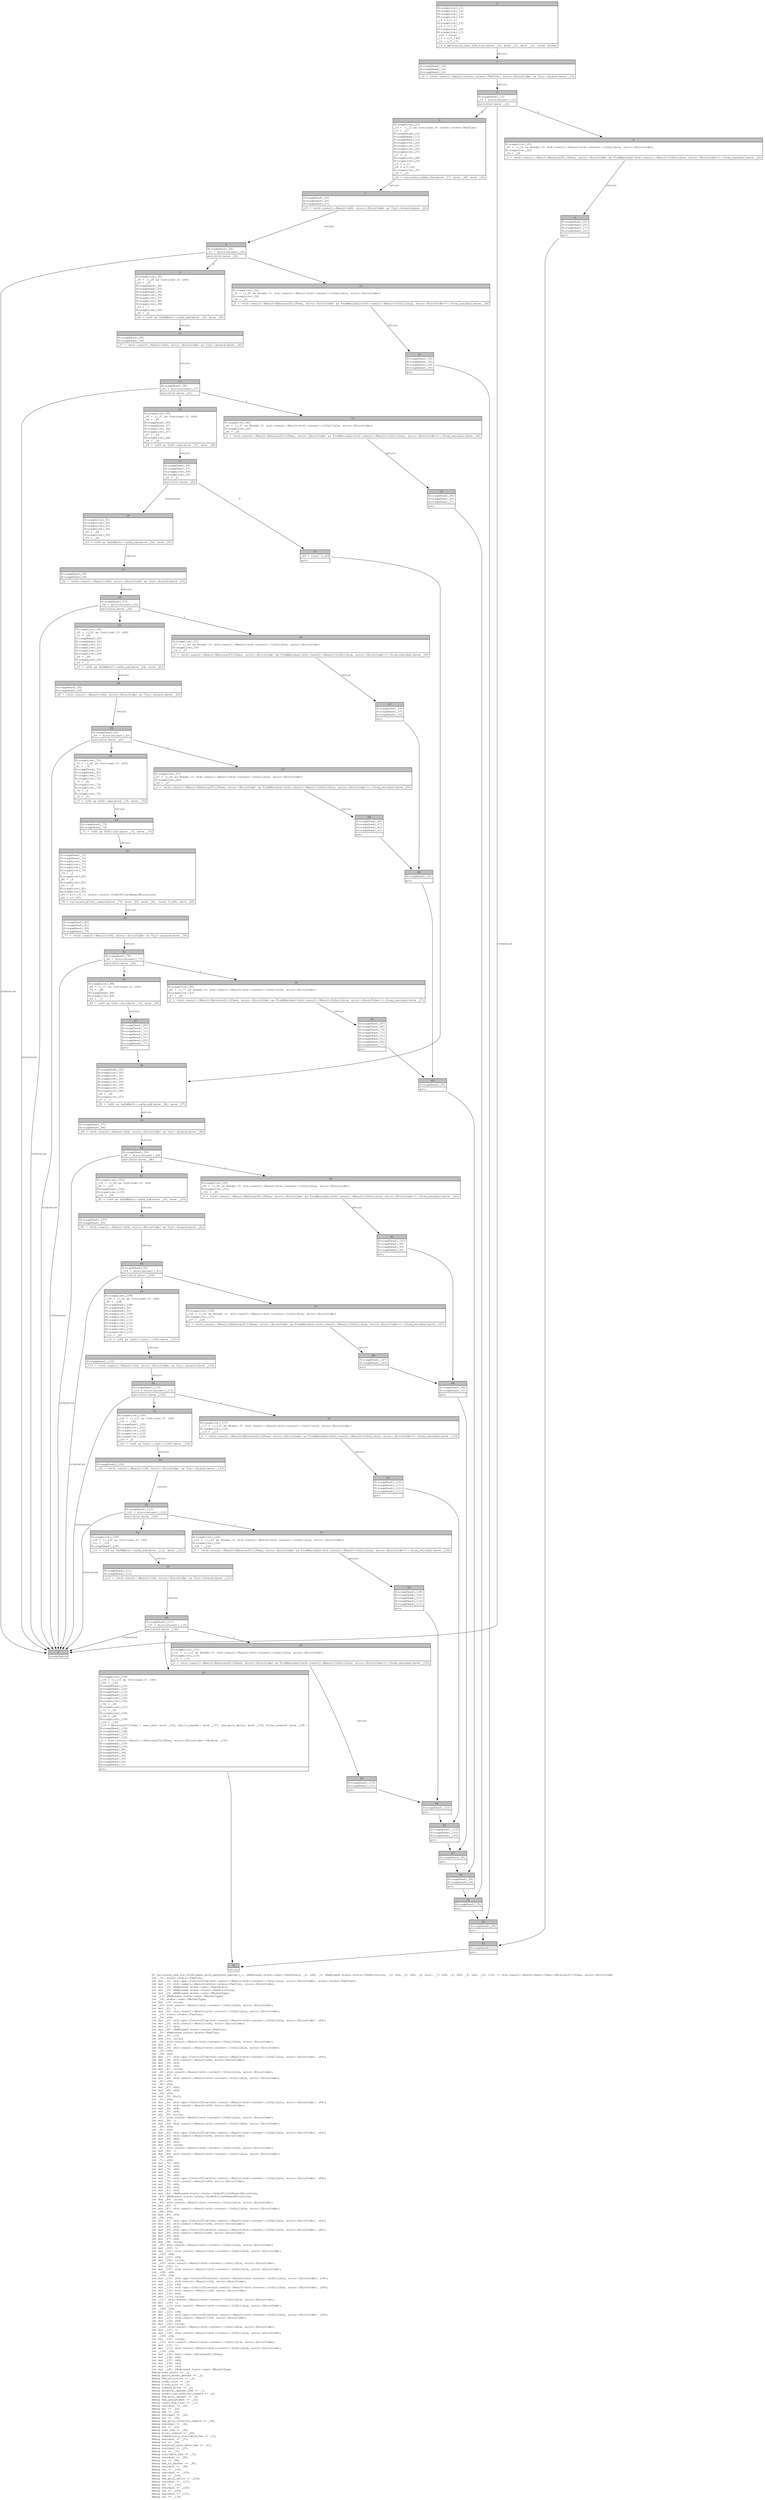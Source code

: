 digraph Mir_0_2230 {
    graph [fontname="Courier, monospace"];
    node [fontname="Courier, monospace"];
    edge [fontname="Courier, monospace"];
    label=<fn calculate_fee_for_fulfillment_with_external_market(_1: &amp;ReErased state::user::UserStats, _2: u64, _3: &amp;ReErased state::state::FeeStructure, _4: u64, _5: u64, _6: bool, _7: u64, _8: u64, _9: u64, _10: i16) -&gt; std::result::Result&lt;math::fees::ExternalFillFees, error::ErrorCode&gt;<br align="left"/>let _11: state::state::FeeTier;<br align="left"/>let mut _12: std::ops::ControlFlow&lt;std::result::Result&lt;std::convert::Infallible, error::ErrorCode&gt;, state::state::FeeTier&gt;;<br align="left"/>let mut _13: std::result::Result&lt;state::state::FeeTier, error::ErrorCode&gt;;<br align="left"/>let mut _14: &amp;ReErased state::user::UserStats;<br align="left"/>let mut _15: &amp;ReErased state::state::FeeStructure;<br align="left"/>let mut _16: &amp;ReErased state::user::MarketType;<br align="left"/>let _17: &amp;ReErased state::user::MarketType;<br align="left"/>let _18: state::user::MarketType;<br align="left"/>let mut _19: isize;<br align="left"/>let _20: std::result::Result&lt;std::convert::Infallible, error::ErrorCode&gt;;<br align="left"/>let mut _21: !;<br align="left"/>let mut _22: std::result::Result&lt;std::convert::Infallible, error::ErrorCode&gt;;<br align="left"/>let _23: state::state::FeeTier;<br align="left"/>let _24: u64;<br align="left"/>let mut _25: std::ops::ControlFlow&lt;std::result::Result&lt;std::convert::Infallible, error::ErrorCode&gt;, u64&gt;;<br align="left"/>let mut _26: std::result::Result&lt;u64, error::ErrorCode&gt;;<br align="left"/>let mut _27: u64;<br align="left"/>let mut _28: &amp;ReErased state::state::FeeTier;<br align="left"/>let _29: &amp;ReErased state::state::FeeTier;<br align="left"/>let mut _30: i16;<br align="left"/>let mut _31: isize;<br align="left"/>let _32: std::result::Result&lt;std::convert::Infallible, error::ErrorCode&gt;;<br align="left"/>let mut _33: !;<br align="left"/>let mut _34: std::result::Result&lt;std::convert::Infallible, error::ErrorCode&gt;;<br align="left"/>let _35: u64;<br align="left"/>let _36: u64;<br align="left"/>let mut _37: std::ops::ControlFlow&lt;std::result::Result&lt;std::convert::Infallible, error::ErrorCode&gt;, u64&gt;;<br align="left"/>let mut _38: std::result::Result&lt;u64, error::ErrorCode&gt;;<br align="left"/>let mut _39: u64;<br align="left"/>let mut _40: u64;<br align="left"/>let mut _41: isize;<br align="left"/>let _42: std::result::Result&lt;std::convert::Infallible, error::ErrorCode&gt;;<br align="left"/>let mut _43: !;<br align="left"/>let mut _44: std::result::Result&lt;std::convert::Infallible, error::ErrorCode&gt;;<br align="left"/>let _45: u64;<br align="left"/>let _46: u64;<br align="left"/>let mut _47: u64;<br align="left"/>let mut _48: u64;<br align="left"/>let _49: u64;<br align="left"/>let mut _50: bool;<br align="left"/>let _51: u64;<br align="left"/>let mut _52: std::ops::ControlFlow&lt;std::result::Result&lt;std::convert::Infallible, error::ErrorCode&gt;, u64&gt;;<br align="left"/>let mut _53: std::result::Result&lt;u64, error::ErrorCode&gt;;<br align="left"/>let mut _54: u64;<br align="left"/>let mut _55: u64;<br align="left"/>let mut _56: isize;<br align="left"/>let _57: std::result::Result&lt;std::convert::Infallible, error::ErrorCode&gt;;<br align="left"/>let mut _58: !;<br align="left"/>let mut _59: std::result::Result&lt;std::convert::Infallible, error::ErrorCode&gt;;<br align="left"/>let _60: u64;<br align="left"/>let _61: u64;<br align="left"/>let mut _62: std::ops::ControlFlow&lt;std::result::Result&lt;std::convert::Infallible, error::ErrorCode&gt;, u64&gt;;<br align="left"/>let mut _63: std::result::Result&lt;u64, error::ErrorCode&gt;;<br align="left"/>let mut _64: u64;<br align="left"/>let mut _65: u64;<br align="left"/>let mut _66: isize;<br align="left"/>let _67: std::result::Result&lt;std::convert::Infallible, error::ErrorCode&gt;;<br align="left"/>let mut _68: !;<br align="left"/>let mut _69: std::result::Result&lt;std::convert::Infallible, error::ErrorCode&gt;;<br align="left"/>let _70: u64;<br align="left"/>let _71: u64;<br align="left"/>let mut _72: u64;<br align="left"/>let mut _73: u64;<br align="left"/>let mut _74: u64;<br align="left"/>let mut _75: u64;<br align="left"/>let mut _76: u64;<br align="left"/>let mut _77: std::ops::ControlFlow&lt;std::result::Result&lt;std::convert::Infallible, error::ErrorCode&gt;, u64&gt;;<br align="left"/>let mut _78: std::result::Result&lt;u64, error::ErrorCode&gt;;<br align="left"/>let mut _79: u64;<br align="left"/>let mut _80: u64;<br align="left"/>let mut _81: u64;<br align="left"/>let mut _82: &amp;ReErased state::state::OrderFillerRewardStructure;<br align="left"/>let _83: &amp;ReErased state::state::OrderFillerRewardStructure;<br align="left"/>let mut _84: isize;<br align="left"/>let _85: std::result::Result&lt;std::convert::Infallible, error::ErrorCode&gt;;<br align="left"/>let mut _86: !;<br align="left"/>let mut _87: std::result::Result&lt;std::convert::Infallible, error::ErrorCode&gt;;<br align="left"/>let _88: u64;<br align="left"/>let mut _89: u64;<br align="left"/>let _90: u64;<br align="left"/>let mut _91: std::ops::ControlFlow&lt;std::result::Result&lt;std::convert::Infallible, error::ErrorCode&gt;, u64&gt;;<br align="left"/>let mut _92: std::result::Result&lt;u64, error::ErrorCode&gt;;<br align="left"/>let mut _93: u64;<br align="left"/>let mut _94: std::ops::ControlFlow&lt;std::result::Result&lt;std::convert::Infallible, error::ErrorCode&gt;, u64&gt;;<br align="left"/>let mut _95: std::result::Result&lt;u64, error::ErrorCode&gt;;<br align="left"/>let mut _96: u64;<br align="left"/>let mut _97: u64;<br align="left"/>let mut _98: isize;<br align="left"/>let _99: std::result::Result&lt;std::convert::Infallible, error::ErrorCode&gt;;<br align="left"/>let mut _100: !;<br align="left"/>let mut _101: std::result::Result&lt;std::convert::Infallible, error::ErrorCode&gt;;<br align="left"/>let _102: u64;<br align="left"/>let mut _103: u64;<br align="left"/>let mut _104: isize;<br align="left"/>let _105: std::result::Result&lt;std::convert::Infallible, error::ErrorCode&gt;;<br align="left"/>let mut _106: !;<br align="left"/>let mut _107: std::result::Result&lt;std::convert::Infallible, error::ErrorCode&gt;;<br align="left"/>let _108: u64;<br align="left"/>let _109: i64;<br align="left"/>let mut _110: std::ops::ControlFlow&lt;std::result::Result&lt;std::convert::Infallible, error::ErrorCode&gt;, i64&gt;;<br align="left"/>let mut _111: std::result::Result&lt;i64, error::ErrorCode&gt;;<br align="left"/>let mut _112: i64;<br align="left"/>let mut _113: std::ops::ControlFlow&lt;std::result::Result&lt;std::convert::Infallible, error::ErrorCode&gt;, i64&gt;;<br align="left"/>let mut _114: std::result::Result&lt;i64, error::ErrorCode&gt;;<br align="left"/>let mut _115: u64;<br align="left"/>let mut _116: isize;<br align="left"/>let _117: std::result::Result&lt;std::convert::Infallible, error::ErrorCode&gt;;<br align="left"/>let mut _118: !;<br align="left"/>let mut _119: std::result::Result&lt;std::convert::Infallible, error::ErrorCode&gt;;<br align="left"/>let _120: i64;<br align="left"/>let mut _121: i64;<br align="left"/>let mut _122: std::ops::ControlFlow&lt;std::result::Result&lt;std::convert::Infallible, error::ErrorCode&gt;, i64&gt;;<br align="left"/>let mut _123: std::result::Result&lt;i64, error::ErrorCode&gt;;<br align="left"/>let mut _124: u64;<br align="left"/>let mut _125: isize;<br align="left"/>let _126: std::result::Result&lt;std::convert::Infallible, error::ErrorCode&gt;;<br align="left"/>let mut _127: !;<br align="left"/>let mut _128: std::result::Result&lt;std::convert::Infallible, error::ErrorCode&gt;;<br align="left"/>let _129: i64;<br align="left"/>let mut _130: isize;<br align="left"/>let _131: std::result::Result&lt;std::convert::Infallible, error::ErrorCode&gt;;<br align="left"/>let mut _132: !;<br align="left"/>let mut _133: std::result::Result&lt;std::convert::Infallible, error::ErrorCode&gt;;<br align="left"/>let _134: i64;<br align="left"/>let mut _135: math::fees::ExternalFillFees;<br align="left"/>let mut _136: u64;<br align="left"/>let mut _137: u64;<br align="left"/>let mut _138: u64;<br align="left"/>let mut _139: i64;<br align="left"/>let mut _140: &amp;ReErased state::user::MarketType;<br align="left"/>debug user_stats =&gt; _1;<br align="left"/>debug quote_asset_amount =&gt; _2;<br align="left"/>debug fee_structure =&gt; _3;<br align="left"/>debug order_slot =&gt; _4;<br align="left"/>debug clock_slot =&gt; _5;<br align="left"/>debug reward_filler =&gt; _6;<br align="left"/>debug external_market_fee =&gt; _7;<br align="left"/>debug unsettled_referrer_rebate =&gt; _8;<br align="left"/>debug fee_pool_amount =&gt; _9;<br align="left"/>debug fee_adjustment =&gt; _10;<br align="left"/>debug taker_fee_tier =&gt; _11;<br align="left"/>debug residual =&gt; _20;<br align="left"/>debug val =&gt; _23;<br align="left"/>debug fee =&gt; _24;<br align="left"/>debug residual =&gt; _32;<br align="left"/>debug val =&gt; _35;<br align="left"/>debug fee_plus_referrer_rebate =&gt; _36;<br align="left"/>debug residual =&gt; _42;<br align="left"/>debug val =&gt; _45;<br align="left"/>debug user_fee =&gt; _46;<br align="left"/>debug filler_reward =&gt; _49;<br align="left"/>debug immediately_available_fee =&gt; _51;<br align="left"/>debug residual =&gt; _57;<br align="left"/>debug val =&gt; _60;<br align="left"/>debug eventual_available_fee =&gt; _61;<br align="left"/>debug residual =&gt; _67;<br align="left"/>debug val =&gt; _70;<br align="left"/>debug available_fee =&gt; _71;<br align="left"/>debug residual =&gt; _85;<br align="left"/>debug val =&gt; _88;<br align="left"/>debug fee_to_market =&gt; _90;<br align="left"/>debug residual =&gt; _99;<br align="left"/>debug val =&gt; _102;<br align="left"/>debug residual =&gt; _105;<br align="left"/>debug val =&gt; _108;<br align="left"/>debug fee_pool_delta =&gt; _109;<br align="left"/>debug residual =&gt; _117;<br align="left"/>debug val =&gt; _120;<br align="left"/>debug residual =&gt; _126;<br align="left"/>debug val =&gt; _129;<br align="left"/>debug residual =&gt; _131;<br align="left"/>debug val =&gt; _134;<br align="left"/>>;
    bb0__0_2230 [shape="none", label=<<table border="0" cellborder="1" cellspacing="0"><tr><td bgcolor="gray" align="center" colspan="1">0</td></tr><tr><td align="left" balign="left">StorageLive(_11)<br/>StorageLive(_12)<br/>StorageLive(_13)<br/>StorageLive(_14)<br/>_14 = &amp;(*_1)<br/>StorageLive(_15)<br/>_15 = &amp;(*_3)<br/>StorageLive(_16)<br/>StorageLive(_17)<br/>_140 = const _<br/>_17 = &amp;(*_140)<br/>_16 = &amp;(*_17)<br/></td></tr><tr><td align="left">_13 = determine_user_fee_tier(move _14, move _15, move _16, const false)</td></tr></table>>];
    bb1__0_2230 [shape="none", label=<<table border="0" cellborder="1" cellspacing="0"><tr><td bgcolor="gray" align="center" colspan="1">1</td></tr><tr><td align="left" balign="left">StorageDead(_16)<br/>StorageDead(_15)<br/>StorageDead(_14)<br/></td></tr><tr><td align="left">_12 = &lt;std::result::Result&lt;state::state::FeeTier, error::ErrorCode&gt; as Try&gt;::branch(move _13)</td></tr></table>>];
    bb2__0_2230 [shape="none", label=<<table border="0" cellborder="1" cellspacing="0"><tr><td bgcolor="gray" align="center" colspan="1">2</td></tr><tr><td align="left" balign="left">StorageDead(_13)<br/>_19 = discriminant(_12)<br/></td></tr><tr><td align="left">switchInt(move _19)</td></tr></table>>];
    bb3__0_2230 [shape="none", label=<<table border="0" cellborder="1" cellspacing="0"><tr><td bgcolor="gray" align="center" colspan="1">3</td></tr><tr><td align="left" balign="left">StorageLive(_23)<br/>_23 = ((_12 as Continue).0: state::state::FeeTier)<br/>_11 = _23<br/>StorageDead(_23)<br/>StorageDead(_17)<br/>StorageDead(_12)<br/>StorageLive(_24)<br/>StorageLive(_25)<br/>StorageLive(_26)<br/>StorageLive(_27)<br/>_27 = _2<br/>StorageLive(_28)<br/>StorageLive(_29)<br/>_29 = &amp;_11<br/>_28 = &amp;(*_29)<br/>StorageLive(_30)<br/>_30 = _10<br/></td></tr><tr><td align="left">_26 = calculate_taker_fee(move _27, move _28, move _30)</td></tr></table>>];
    bb4__0_2230 [shape="none", label=<<table border="0" cellborder="1" cellspacing="0"><tr><td bgcolor="gray" align="center" colspan="1">4</td></tr><tr><td align="left">unreachable</td></tr></table>>];
    bb5__0_2230 [shape="none", label=<<table border="0" cellborder="1" cellspacing="0"><tr><td bgcolor="gray" align="center" colspan="1">5</td></tr><tr><td align="left" balign="left">StorageLive(_20)<br/>_20 = ((_12 as Break).0: std::result::Result&lt;std::convert::Infallible, error::ErrorCode&gt;)<br/>StorageLive(_22)<br/>_22 = _20<br/></td></tr><tr><td align="left">_0 = &lt;std::result::Result&lt;ExternalFillFees, error::ErrorCode&gt; as FromResidual&lt;std::result::Result&lt;Infallible, error::ErrorCode&gt;&gt;&gt;::from_residual(move _22)</td></tr></table>>];
    bb6__0_2230 [shape="none", label=<<table border="0" cellborder="1" cellspacing="0"><tr><td bgcolor="gray" align="center" colspan="1">6</td></tr><tr><td align="left" balign="left">StorageDead(_22)<br/>StorageDead(_20)<br/>StorageDead(_17)<br/>StorageDead(_12)<br/></td></tr><tr><td align="left">goto</td></tr></table>>];
    bb7__0_2230 [shape="none", label=<<table border="0" cellborder="1" cellspacing="0"><tr><td bgcolor="gray" align="center" colspan="1">7</td></tr><tr><td align="left" balign="left">StorageDead(_30)<br/>StorageDead(_28)<br/>StorageDead(_27)<br/></td></tr><tr><td align="left">_25 = &lt;std::result::Result&lt;u64, error::ErrorCode&gt; as Try&gt;::branch(move _26)</td></tr></table>>];
    bb8__0_2230 [shape="none", label=<<table border="0" cellborder="1" cellspacing="0"><tr><td bgcolor="gray" align="center" colspan="1">8</td></tr><tr><td align="left" balign="left">StorageDead(_26)<br/>_31 = discriminant(_25)<br/></td></tr><tr><td align="left">switchInt(move _31)</td></tr></table>>];
    bb9__0_2230 [shape="none", label=<<table border="0" cellborder="1" cellspacing="0"><tr><td bgcolor="gray" align="center" colspan="1">9</td></tr><tr><td align="left" balign="left">StorageLive(_35)<br/>_35 = ((_25 as Continue).0: u64)<br/>_24 = _35<br/>StorageDead(_35)<br/>StorageDead(_29)<br/>StorageDead(_25)<br/>StorageLive(_36)<br/>StorageLive(_37)<br/>StorageLive(_38)<br/>StorageLive(_39)<br/>_39 = _7<br/>StorageLive(_40)<br/>_40 = _8<br/></td></tr><tr><td align="left">_38 = &lt;u64 as SafeMath&gt;::safe_add(move _39, move _40)</td></tr></table>>];
    bb10__0_2230 [shape="none", label=<<table border="0" cellborder="1" cellspacing="0"><tr><td bgcolor="gray" align="center" colspan="1">10</td></tr><tr><td align="left" balign="left">StorageLive(_32)<br/>_32 = ((_25 as Break).0: std::result::Result&lt;std::convert::Infallible, error::ErrorCode&gt;)<br/>StorageLive(_34)<br/>_34 = _32<br/></td></tr><tr><td align="left">_0 = &lt;std::result::Result&lt;ExternalFillFees, error::ErrorCode&gt; as FromResidual&lt;std::result::Result&lt;Infallible, error::ErrorCode&gt;&gt;&gt;::from_residual(move _34)</td></tr></table>>];
    bb11__0_2230 [shape="none", label=<<table border="0" cellborder="1" cellspacing="0"><tr><td bgcolor="gray" align="center" colspan="1">11</td></tr><tr><td align="left" balign="left">StorageDead(_34)<br/>StorageDead(_32)<br/>StorageDead(_29)<br/>StorageDead(_25)<br/></td></tr><tr><td align="left">goto</td></tr></table>>];
    bb12__0_2230 [shape="none", label=<<table border="0" cellborder="1" cellspacing="0"><tr><td bgcolor="gray" align="center" colspan="1">12</td></tr><tr><td align="left" balign="left">StorageDead(_40)<br/>StorageDead(_39)<br/></td></tr><tr><td align="left">_37 = &lt;std::result::Result&lt;u64, error::ErrorCode&gt; as Try&gt;::branch(move _38)</td></tr></table>>];
    bb13__0_2230 [shape="none", label=<<table border="0" cellborder="1" cellspacing="0"><tr><td bgcolor="gray" align="center" colspan="1">13</td></tr><tr><td align="left" balign="left">StorageDead(_38)<br/>_41 = discriminant(_37)<br/></td></tr><tr><td align="left">switchInt(move _41)</td></tr></table>>];
    bb14__0_2230 [shape="none", label=<<table border="0" cellborder="1" cellspacing="0"><tr><td bgcolor="gray" align="center" colspan="1">14</td></tr><tr><td align="left" balign="left">StorageLive(_45)<br/>_45 = ((_37 as Continue).0: u64)<br/>_36 = _45<br/>StorageDead(_45)<br/>StorageDead(_37)<br/>StorageLive(_46)<br/>StorageLive(_47)<br/>_47 = _24<br/>StorageLive(_48)<br/>_48 = _36<br/></td></tr><tr><td align="left">_46 = &lt;u64 as Ord&gt;::max(move _47, move _48)</td></tr></table>>];
    bb15__0_2230 [shape="none", label=<<table border="0" cellborder="1" cellspacing="0"><tr><td bgcolor="gray" align="center" colspan="1">15</td></tr><tr><td align="left" balign="left">StorageLive(_42)<br/>_42 = ((_37 as Break).0: std::result::Result&lt;std::convert::Infallible, error::ErrorCode&gt;)<br/>StorageLive(_44)<br/>_44 = _42<br/></td></tr><tr><td align="left">_0 = &lt;std::result::Result&lt;ExternalFillFees, error::ErrorCode&gt; as FromResidual&lt;std::result::Result&lt;Infallible, error::ErrorCode&gt;&gt;&gt;::from_residual(move _44)</td></tr></table>>];
    bb16__0_2230 [shape="none", label=<<table border="0" cellborder="1" cellspacing="0"><tr><td bgcolor="gray" align="center" colspan="1">16</td></tr><tr><td align="left" balign="left">StorageDead(_44)<br/>StorageDead(_42)<br/>StorageDead(_37)<br/></td></tr><tr><td align="left">goto</td></tr></table>>];
    bb17__0_2230 [shape="none", label=<<table border="0" cellborder="1" cellspacing="0"><tr><td bgcolor="gray" align="center" colspan="1">17</td></tr><tr><td align="left" balign="left">StorageDead(_48)<br/>StorageDead(_47)<br/>StorageLive(_49)<br/>StorageLive(_50)<br/>_50 = _6<br/></td></tr><tr><td align="left">switchInt(move _50)</td></tr></table>>];
    bb18__0_2230 [shape="none", label=<<table border="0" cellborder="1" cellspacing="0"><tr><td bgcolor="gray" align="center" colspan="1">18</td></tr><tr><td align="left" balign="left">StorageLive(_51)<br/>StorageLive(_52)<br/>StorageLive(_53)<br/>StorageLive(_54)<br/>_54 = _46<br/>StorageLive(_55)<br/>_55 = _36<br/></td></tr><tr><td align="left">_53 = &lt;u64 as SafeMath&gt;::safe_sub(move _54, move _55)</td></tr></table>>];
    bb19__0_2230 [shape="none", label=<<table border="0" cellborder="1" cellspacing="0"><tr><td bgcolor="gray" align="center" colspan="1">19</td></tr><tr><td align="left" balign="left">StorageDead(_55)<br/>StorageDead(_54)<br/></td></tr><tr><td align="left">_52 = &lt;std::result::Result&lt;u64, error::ErrorCode&gt; as Try&gt;::branch(move _53)</td></tr></table>>];
    bb20__0_2230 [shape="none", label=<<table border="0" cellborder="1" cellspacing="0"><tr><td bgcolor="gray" align="center" colspan="1">20</td></tr><tr><td align="left" balign="left">StorageDead(_53)<br/>_56 = discriminant(_52)<br/></td></tr><tr><td align="left">switchInt(move _56)</td></tr></table>>];
    bb21__0_2230 [shape="none", label=<<table border="0" cellborder="1" cellspacing="0"><tr><td bgcolor="gray" align="center" colspan="1">21</td></tr><tr><td align="left" balign="left">StorageLive(_60)<br/>_60 = ((_52 as Continue).0: u64)<br/>_51 = _60<br/>StorageDead(_60)<br/>StorageDead(_52)<br/>StorageLive(_61)<br/>StorageLive(_62)<br/>StorageLive(_63)<br/>StorageLive(_64)<br/>_64 = _46<br/>StorageLive(_65)<br/>_65 = _7<br/></td></tr><tr><td align="left">_63 = &lt;u64 as SafeMath&gt;::safe_sub(move _64, move _65)</td></tr></table>>];
    bb22__0_2230 [shape="none", label=<<table border="0" cellborder="1" cellspacing="0"><tr><td bgcolor="gray" align="center" colspan="1">22</td></tr><tr><td align="left" balign="left">StorageLive(_57)<br/>_57 = ((_52 as Break).0: std::result::Result&lt;std::convert::Infallible, error::ErrorCode&gt;)<br/>StorageLive(_59)<br/>_59 = _57<br/></td></tr><tr><td align="left">_0 = &lt;std::result::Result&lt;ExternalFillFees, error::ErrorCode&gt; as FromResidual&lt;std::result::Result&lt;Infallible, error::ErrorCode&gt;&gt;&gt;::from_residual(move _59)</td></tr></table>>];
    bb23__0_2230 [shape="none", label=<<table border="0" cellborder="1" cellspacing="0"><tr><td bgcolor="gray" align="center" colspan="1">23</td></tr><tr><td align="left" balign="left">StorageDead(_59)<br/>StorageDead(_57)<br/>StorageDead(_52)<br/></td></tr><tr><td align="left">goto</td></tr></table>>];
    bb24__0_2230 [shape="none", label=<<table border="0" cellborder="1" cellspacing="0"><tr><td bgcolor="gray" align="center" colspan="1">24</td></tr><tr><td align="left" balign="left">StorageDead(_65)<br/>StorageDead(_64)<br/></td></tr><tr><td align="left">_62 = &lt;std::result::Result&lt;u64, error::ErrorCode&gt; as Try&gt;::branch(move _63)</td></tr></table>>];
    bb25__0_2230 [shape="none", label=<<table border="0" cellborder="1" cellspacing="0"><tr><td bgcolor="gray" align="center" colspan="1">25</td></tr><tr><td align="left" balign="left">StorageDead(_63)<br/>_66 = discriminant(_62)<br/></td></tr><tr><td align="left">switchInt(move _66)</td></tr></table>>];
    bb26__0_2230 [shape="none", label=<<table border="0" cellborder="1" cellspacing="0"><tr><td bgcolor="gray" align="center" colspan="1">26</td></tr><tr><td align="left" balign="left">StorageLive(_70)<br/>_70 = ((_62 as Continue).0: u64)<br/>_61 = _70<br/>StorageDead(_70)<br/>StorageDead(_62)<br/>StorageLive(_71)<br/>StorageLive(_72)<br/>_72 = _61<br/>StorageLive(_73)<br/>StorageLive(_74)<br/>_74 = _9<br/>StorageLive(_75)<br/>_75 = _51<br/></td></tr><tr><td align="left">_73 = &lt;u64 as Ord&gt;::max(move _74, move _75)</td></tr></table>>];
    bb27__0_2230 [shape="none", label=<<table border="0" cellborder="1" cellspacing="0"><tr><td bgcolor="gray" align="center" colspan="1">27</td></tr><tr><td align="left" balign="left">StorageLive(_67)<br/>_67 = ((_62 as Break).0: std::result::Result&lt;std::convert::Infallible, error::ErrorCode&gt;)<br/>StorageLive(_69)<br/>_69 = _67<br/></td></tr><tr><td align="left">_0 = &lt;std::result::Result&lt;ExternalFillFees, error::ErrorCode&gt; as FromResidual&lt;std::result::Result&lt;Infallible, error::ErrorCode&gt;&gt;&gt;::from_residual(move _69)</td></tr></table>>];
    bb28__0_2230 [shape="none", label=<<table border="0" cellborder="1" cellspacing="0"><tr><td bgcolor="gray" align="center" colspan="1">28</td></tr><tr><td align="left" balign="left">StorageDead(_69)<br/>StorageDead(_67)<br/>StorageDead(_62)<br/>StorageDead(_61)<br/></td></tr><tr><td align="left">goto</td></tr></table>>];
    bb29__0_2230 [shape="none", label=<<table border="0" cellborder="1" cellspacing="0"><tr><td bgcolor="gray" align="center" colspan="1">29</td></tr><tr><td align="left" balign="left">StorageDead(_75)<br/>StorageDead(_74)<br/></td></tr><tr><td align="left">_71 = &lt;u64 as Ord&gt;::min(move _72, move _73)</td></tr></table>>];
    bb30__0_2230 [shape="none", label=<<table border="0" cellborder="1" cellspacing="0"><tr><td bgcolor="gray" align="center" colspan="1">30</td></tr><tr><td align="left" balign="left">StorageDead(_73)<br/>StorageDead(_72)<br/>StorageLive(_76)<br/>StorageLive(_77)<br/>StorageLive(_78)<br/>StorageLive(_79)<br/>_79 = _2<br/>StorageLive(_80)<br/>_80 = _4<br/>StorageLive(_81)<br/>_81 = _5<br/>StorageLive(_82)<br/>StorageLive(_83)<br/>_83 = &amp;((*_3).1: state::state::OrderFillerRewardStructure)<br/>_82 = &amp;(*_83)<br/></td></tr><tr><td align="left">_78 = calculate_filler_reward(move _79, move _80, move _81, const 0_u64, move _82)</td></tr></table>>];
    bb31__0_2230 [shape="none", label=<<table border="0" cellborder="1" cellspacing="0"><tr><td bgcolor="gray" align="center" colspan="1">31</td></tr><tr><td align="left" balign="left">StorageDead(_82)<br/>StorageDead(_81)<br/>StorageDead(_80)<br/>StorageDead(_79)<br/></td></tr><tr><td align="left">_77 = &lt;std::result::Result&lt;u64, error::ErrorCode&gt; as Try&gt;::branch(move _78)</td></tr></table>>];
    bb32__0_2230 [shape="none", label=<<table border="0" cellborder="1" cellspacing="0"><tr><td bgcolor="gray" align="center" colspan="1">32</td></tr><tr><td align="left" balign="left">StorageDead(_78)<br/>_84 = discriminant(_77)<br/></td></tr><tr><td align="left">switchInt(move _84)</td></tr></table>>];
    bb33__0_2230 [shape="none", label=<<table border="0" cellborder="1" cellspacing="0"><tr><td bgcolor="gray" align="center" colspan="1">33</td></tr><tr><td align="left" balign="left">StorageLive(_88)<br/>_88 = ((_77 as Continue).0: u64)<br/>_76 = _88<br/>StorageDead(_88)<br/>StorageLive(_89)<br/>_89 = _71<br/></td></tr><tr><td align="left">_49 = &lt;u64 as Ord&gt;::min(move _76, move _89)</td></tr></table>>];
    bb34__0_2230 [shape="none", label=<<table border="0" cellborder="1" cellspacing="0"><tr><td bgcolor="gray" align="center" colspan="1">34</td></tr><tr><td align="left" balign="left">StorageLive(_85)<br/>_85 = ((_77 as Break).0: std::result::Result&lt;std::convert::Infallible, error::ErrorCode&gt;)<br/>StorageLive(_87)<br/>_87 = _85<br/></td></tr><tr><td align="left">_0 = &lt;std::result::Result&lt;ExternalFillFees, error::ErrorCode&gt; as FromResidual&lt;std::result::Result&lt;Infallible, error::ErrorCode&gt;&gt;&gt;::from_residual(move _87)</td></tr></table>>];
    bb35__0_2230 [shape="none", label=<<table border="0" cellborder="1" cellspacing="0"><tr><td bgcolor="gray" align="center" colspan="1">35</td></tr><tr><td align="left" balign="left">StorageDead(_87)<br/>StorageDead(_85)<br/>StorageDead(_76)<br/>StorageDead(_71)<br/>StorageDead(_61)<br/>StorageDead(_51)<br/>StorageDead(_83)<br/>StorageDead(_77)<br/></td></tr><tr><td align="left">goto</td></tr></table>>];
    bb36__0_2230 [shape="none", label=<<table border="0" cellborder="1" cellspacing="0"><tr><td bgcolor="gray" align="center" colspan="1">36</td></tr><tr><td align="left" balign="left">StorageDead(_89)<br/>StorageDead(_76)<br/>StorageDead(_71)<br/>StorageDead(_61)<br/>StorageDead(_51)<br/>StorageDead(_83)<br/>StorageDead(_77)<br/></td></tr><tr><td align="left">goto</td></tr></table>>];
    bb37__0_2230 [shape="none", label=<<table border="0" cellborder="1" cellspacing="0"><tr><td bgcolor="gray" align="center" colspan="1">37</td></tr><tr><td align="left" balign="left">_49 = const 0_u64<br/></td></tr><tr><td align="left">goto</td></tr></table>>];
    bb38__0_2230 [shape="none", label=<<table border="0" cellborder="1" cellspacing="0"><tr><td bgcolor="gray" align="center" colspan="1">38</td></tr><tr><td align="left" balign="left">StorageDead(_50)<br/>StorageLive(_90)<br/>StorageLive(_91)<br/>StorageLive(_92)<br/>StorageLive(_93)<br/>StorageLive(_94)<br/>StorageLive(_95)<br/>StorageLive(_96)<br/>_96 = _46<br/>StorageLive(_97)<br/>_97 = _7<br/></td></tr><tr><td align="left">_95 = &lt;u64 as SafeMath&gt;::safe_sub(move _96, move _97)</td></tr></table>>];
    bb39__0_2230 [shape="none", label=<<table border="0" cellborder="1" cellspacing="0"><tr><td bgcolor="gray" align="center" colspan="1">39</td></tr><tr><td align="left" balign="left">StorageDead(_97)<br/>StorageDead(_96)<br/></td></tr><tr><td align="left">_94 = &lt;std::result::Result&lt;u64, error::ErrorCode&gt; as Try&gt;::branch(move _95)</td></tr></table>>];
    bb40__0_2230 [shape="none", label=<<table border="0" cellborder="1" cellspacing="0"><tr><td bgcolor="gray" align="center" colspan="1">40</td></tr><tr><td align="left" balign="left">StorageDead(_95)<br/>_98 = discriminant(_94)<br/></td></tr><tr><td align="left">switchInt(move _98)</td></tr></table>>];
    bb41__0_2230 [shape="none", label=<<table border="0" cellborder="1" cellspacing="0"><tr><td bgcolor="gray" align="center" colspan="1">41</td></tr><tr><td align="left" balign="left">StorageLive(_102)<br/>_102 = ((_94 as Continue).0: u64)<br/>_93 = _102<br/>StorageDead(_102)<br/>StorageLive(_103)<br/>_103 = _49<br/></td></tr><tr><td align="left">_92 = &lt;u64 as SafeMath&gt;::safe_sub(move _93, move _103)</td></tr></table>>];
    bb42__0_2230 [shape="none", label=<<table border="0" cellborder="1" cellspacing="0"><tr><td bgcolor="gray" align="center" colspan="1">42</td></tr><tr><td align="left" balign="left">StorageLive(_99)<br/>_99 = ((_94 as Break).0: std::result::Result&lt;std::convert::Infallible, error::ErrorCode&gt;)<br/>StorageLive(_101)<br/>_101 = _99<br/></td></tr><tr><td align="left">_0 = &lt;std::result::Result&lt;ExternalFillFees, error::ErrorCode&gt; as FromResidual&lt;std::result::Result&lt;Infallible, error::ErrorCode&gt;&gt;&gt;::from_residual(move _101)</td></tr></table>>];
    bb43__0_2230 [shape="none", label=<<table border="0" cellborder="1" cellspacing="0"><tr><td bgcolor="gray" align="center" colspan="1">43</td></tr><tr><td align="left" balign="left">StorageDead(_101)<br/>StorageDead(_99)<br/>StorageDead(_93)<br/>StorageDead(_92)<br/></td></tr><tr><td align="left">goto</td></tr></table>>];
    bb44__0_2230 [shape="none", label=<<table border="0" cellborder="1" cellspacing="0"><tr><td bgcolor="gray" align="center" colspan="1">44</td></tr><tr><td align="left" balign="left">StorageDead(_103)<br/>StorageDead(_93)<br/></td></tr><tr><td align="left">_91 = &lt;std::result::Result&lt;u64, error::ErrorCode&gt; as Try&gt;::branch(move _92)</td></tr></table>>];
    bb45__0_2230 [shape="none", label=<<table border="0" cellborder="1" cellspacing="0"><tr><td bgcolor="gray" align="center" colspan="1">45</td></tr><tr><td align="left" balign="left">StorageDead(_92)<br/>_104 = discriminant(_91)<br/></td></tr><tr><td align="left">switchInt(move _104)</td></tr></table>>];
    bb46__0_2230 [shape="none", label=<<table border="0" cellborder="1" cellspacing="0"><tr><td bgcolor="gray" align="center" colspan="1">46</td></tr><tr><td align="left" balign="left">StorageLive(_108)<br/>_108 = ((_91 as Continue).0: u64)<br/>_90 = _108<br/>StorageDead(_108)<br/>StorageDead(_94)<br/>StorageDead(_91)<br/>StorageLive(_109)<br/>StorageLive(_110)<br/>StorageLive(_111)<br/>StorageLive(_112)<br/>StorageLive(_113)<br/>StorageLive(_114)<br/>StorageLive(_115)<br/>_115 = _90<br/></td></tr><tr><td align="left">_114 = &lt;u64 as Cast&gt;::cast::&lt;i64&gt;(move _115)</td></tr></table>>];
    bb47__0_2230 [shape="none", label=<<table border="0" cellborder="1" cellspacing="0"><tr><td bgcolor="gray" align="center" colspan="1">47</td></tr><tr><td align="left" balign="left">StorageLive(_105)<br/>_105 = ((_91 as Break).0: std::result::Result&lt;std::convert::Infallible, error::ErrorCode&gt;)<br/>StorageLive(_107)<br/>_107 = _105<br/></td></tr><tr><td align="left">_0 = &lt;std::result::Result&lt;ExternalFillFees, error::ErrorCode&gt; as FromResidual&lt;std::result::Result&lt;Infallible, error::ErrorCode&gt;&gt;&gt;::from_residual(move _107)</td></tr></table>>];
    bb48__0_2230 [shape="none", label=<<table border="0" cellborder="1" cellspacing="0"><tr><td bgcolor="gray" align="center" colspan="1">48</td></tr><tr><td align="left" balign="left">StorageDead(_107)<br/>StorageDead(_105)<br/></td></tr><tr><td align="left">goto</td></tr></table>>];
    bb49__0_2230 [shape="none", label=<<table border="0" cellborder="1" cellspacing="0"><tr><td bgcolor="gray" align="center" colspan="1">49</td></tr><tr><td align="left" balign="left">StorageDead(_115)<br/></td></tr><tr><td align="left">_113 = &lt;std::result::Result&lt;i64, error::ErrorCode&gt; as Try&gt;::branch(move _114)</td></tr></table>>];
    bb50__0_2230 [shape="none", label=<<table border="0" cellborder="1" cellspacing="0"><tr><td bgcolor="gray" align="center" colspan="1">50</td></tr><tr><td align="left" balign="left">StorageDead(_114)<br/>_116 = discriminant(_113)<br/></td></tr><tr><td align="left">switchInt(move _116)</td></tr></table>>];
    bb51__0_2230 [shape="none", label=<<table border="0" cellborder="1" cellspacing="0"><tr><td bgcolor="gray" align="center" colspan="1">51</td></tr><tr><td align="left" balign="left">StorageLive(_120)<br/>_120 = ((_113 as Continue).0: i64)<br/>_112 = _120<br/>StorageDead(_120)<br/>StorageLive(_121)<br/>StorageLive(_122)<br/>StorageLive(_123)<br/>StorageLive(_124)<br/>_124 = _8<br/></td></tr><tr><td align="left">_123 = &lt;u64 as Cast&gt;::cast::&lt;i64&gt;(move _124)</td></tr></table>>];
    bb52__0_2230 [shape="none", label=<<table border="0" cellborder="1" cellspacing="0"><tr><td bgcolor="gray" align="center" colspan="1">52</td></tr><tr><td align="left" balign="left">StorageLive(_117)<br/>_117 = ((_113 as Break).0: std::result::Result&lt;std::convert::Infallible, error::ErrorCode&gt;)<br/>StorageLive(_119)<br/>_119 = _117<br/></td></tr><tr><td align="left">_0 = &lt;std::result::Result&lt;ExternalFillFees, error::ErrorCode&gt; as FromResidual&lt;std::result::Result&lt;Infallible, error::ErrorCode&gt;&gt;&gt;::from_residual(move _119)</td></tr></table>>];
    bb53__0_2230 [shape="none", label=<<table border="0" cellborder="1" cellspacing="0"><tr><td bgcolor="gray" align="center" colspan="1">53</td></tr><tr><td align="left" balign="left">StorageDead(_119)<br/>StorageDead(_117)<br/>StorageDead(_112)<br/>StorageDead(_111)<br/></td></tr><tr><td align="left">goto</td></tr></table>>];
    bb54__0_2230 [shape="none", label=<<table border="0" cellborder="1" cellspacing="0"><tr><td bgcolor="gray" align="center" colspan="1">54</td></tr><tr><td align="left" balign="left">StorageDead(_124)<br/></td></tr><tr><td align="left">_122 = &lt;std::result::Result&lt;i64, error::ErrorCode&gt; as Try&gt;::branch(move _123)</td></tr></table>>];
    bb55__0_2230 [shape="none", label=<<table border="0" cellborder="1" cellspacing="0"><tr><td bgcolor="gray" align="center" colspan="1">55</td></tr><tr><td align="left" balign="left">StorageDead(_123)<br/>_125 = discriminant(_122)<br/></td></tr><tr><td align="left">switchInt(move _125)</td></tr></table>>];
    bb56__0_2230 [shape="none", label=<<table border="0" cellborder="1" cellspacing="0"><tr><td bgcolor="gray" align="center" colspan="1">56</td></tr><tr><td align="left" balign="left">StorageLive(_129)<br/>_129 = ((_122 as Continue).0: i64)<br/>_121 = _129<br/>StorageDead(_129)<br/></td></tr><tr><td align="left">_111 = &lt;i64 as SafeMath&gt;::safe_sub(move _112, move _121)</td></tr></table>>];
    bb57__0_2230 [shape="none", label=<<table border="0" cellborder="1" cellspacing="0"><tr><td bgcolor="gray" align="center" colspan="1">57</td></tr><tr><td align="left" balign="left">StorageLive(_126)<br/>_126 = ((_122 as Break).0: std::result::Result&lt;std::convert::Infallible, error::ErrorCode&gt;)<br/>StorageLive(_128)<br/>_128 = _126<br/></td></tr><tr><td align="left">_0 = &lt;std::result::Result&lt;ExternalFillFees, error::ErrorCode&gt; as FromResidual&lt;std::result::Result&lt;Infallible, error::ErrorCode&gt;&gt;&gt;::from_residual(move _128)</td></tr></table>>];
    bb58__0_2230 [shape="none", label=<<table border="0" cellborder="1" cellspacing="0"><tr><td bgcolor="gray" align="center" colspan="1">58</td></tr><tr><td align="left" balign="left">StorageDead(_128)<br/>StorageDead(_126)<br/>StorageDead(_121)<br/>StorageDead(_112)<br/>StorageDead(_111)<br/></td></tr><tr><td align="left">goto</td></tr></table>>];
    bb59__0_2230 [shape="none", label=<<table border="0" cellborder="1" cellspacing="0"><tr><td bgcolor="gray" align="center" colspan="1">59</td></tr><tr><td align="left" balign="left">StorageDead(_121)<br/>StorageDead(_112)<br/></td></tr><tr><td align="left">_110 = &lt;std::result::Result&lt;i64, error::ErrorCode&gt; as Try&gt;::branch(move _111)</td></tr></table>>];
    bb60__0_2230 [shape="none", label=<<table border="0" cellborder="1" cellspacing="0"><tr><td bgcolor="gray" align="center" colspan="1">60</td></tr><tr><td align="left" balign="left">StorageDead(_111)<br/>_130 = discriminant(_110)<br/></td></tr><tr><td align="left">switchInt(move _130)</td></tr></table>>];
    bb61__0_2230 [shape="none", label=<<table border="0" cellborder="1" cellspacing="0"><tr><td bgcolor="gray" align="center" colspan="1">61</td></tr><tr><td align="left" balign="left">StorageLive(_134)<br/>_134 = ((_110 as Continue).0: i64)<br/>_109 = _134<br/>StorageDead(_134)<br/>StorageDead(_122)<br/>StorageDead(_113)<br/>StorageDead(_110)<br/>StorageLive(_135)<br/>StorageLive(_136)<br/>_136 = _46<br/>StorageLive(_137)<br/>_137 = _90<br/>StorageLive(_138)<br/>_138 = _49<br/>StorageLive(_139)<br/>_139 = _109<br/>_135 = ExternalFillFees { user_fee: move _136, fee_to_market: move _137, fee_pool_delta: move _139, filler_reward: move _138 }<br/>StorageDead(_139)<br/>StorageDead(_138)<br/>StorageDead(_137)<br/>StorageDead(_136)<br/>_0 = std::result::Result::&lt;ExternalFillFees, error::ErrorCode&gt;::Ok(move _135)<br/>StorageDead(_135)<br/>StorageDead(_109)<br/>StorageDead(_90)<br/>StorageDead(_49)<br/>StorageDead(_46)<br/>StorageDead(_36)<br/>StorageDead(_24)<br/>StorageDead(_11)<br/></td></tr><tr><td align="left">goto</td></tr></table>>];
    bb62__0_2230 [shape="none", label=<<table border="0" cellborder="1" cellspacing="0"><tr><td bgcolor="gray" align="center" colspan="1">62</td></tr><tr><td align="left" balign="left">StorageLive(_131)<br/>_131 = ((_110 as Break).0: std::result::Result&lt;std::convert::Infallible, error::ErrorCode&gt;)<br/>StorageLive(_133)<br/>_133 = _131<br/></td></tr><tr><td align="left">_0 = &lt;std::result::Result&lt;ExternalFillFees, error::ErrorCode&gt; as FromResidual&lt;std::result::Result&lt;Infallible, error::ErrorCode&gt;&gt;&gt;::from_residual(move _133)</td></tr></table>>];
    bb63__0_2230 [shape="none", label=<<table border="0" cellborder="1" cellspacing="0"><tr><td bgcolor="gray" align="center" colspan="1">63</td></tr><tr><td align="left" balign="left">StorageDead(_133)<br/>StorageDead(_131)<br/></td></tr><tr><td align="left">goto</td></tr></table>>];
    bb64__0_2230 [shape="none", label=<<table border="0" cellborder="1" cellspacing="0"><tr><td bgcolor="gray" align="center" colspan="1">64</td></tr><tr><td align="left" balign="left">StorageDead(_122)<br/></td></tr><tr><td align="left">goto</td></tr></table>>];
    bb65__0_2230 [shape="none", label=<<table border="0" cellborder="1" cellspacing="0"><tr><td bgcolor="gray" align="center" colspan="1">65</td></tr><tr><td align="left" balign="left">StorageDead(_113)<br/>StorageDead(_110)<br/>StorageDead(_109)<br/></td></tr><tr><td align="left">goto</td></tr></table>>];
    bb66__0_2230 [shape="none", label=<<table border="0" cellborder="1" cellspacing="0"><tr><td bgcolor="gray" align="center" colspan="1">66</td></tr><tr><td align="left" balign="left">StorageDead(_94)<br/>StorageDead(_91)<br/></td></tr><tr><td align="left">goto</td></tr></table>>];
    bb67__0_2230 [shape="none", label=<<table border="0" cellborder="1" cellspacing="0"><tr><td bgcolor="gray" align="center" colspan="1">67</td></tr><tr><td align="left" balign="left">StorageDead(_90)<br/></td></tr><tr><td align="left">goto</td></tr></table>>];
    bb68__0_2230 [shape="none", label=<<table border="0" cellborder="1" cellspacing="0"><tr><td bgcolor="gray" align="center" colspan="1">68</td></tr><tr><td align="left" balign="left">StorageDead(_51)<br/></td></tr><tr><td align="left">goto</td></tr></table>>];
    bb69__0_2230 [shape="none", label=<<table border="0" cellborder="1" cellspacing="0"><tr><td bgcolor="gray" align="center" colspan="1">69</td></tr><tr><td align="left" balign="left">StorageDead(_50)<br/></td></tr><tr><td align="left">goto</td></tr></table>>];
    bb70__0_2230 [shape="none", label=<<table border="0" cellborder="1" cellspacing="0"><tr><td bgcolor="gray" align="center" colspan="1">70</td></tr><tr><td align="left" balign="left">StorageDead(_49)<br/>StorageDead(_46)<br/></td></tr><tr><td align="left">goto</td></tr></table>>];
    bb71__0_2230 [shape="none", label=<<table border="0" cellborder="1" cellspacing="0"><tr><td bgcolor="gray" align="center" colspan="1">71</td></tr><tr><td align="left" balign="left">StorageDead(_36)<br/></td></tr><tr><td align="left">goto</td></tr></table>>];
    bb72__0_2230 [shape="none", label=<<table border="0" cellborder="1" cellspacing="0"><tr><td bgcolor="gray" align="center" colspan="1">72</td></tr><tr><td align="left" balign="left">StorageDead(_24)<br/></td></tr><tr><td align="left">goto</td></tr></table>>];
    bb73__0_2230 [shape="none", label=<<table border="0" cellborder="1" cellspacing="0"><tr><td bgcolor="gray" align="center" colspan="1">73</td></tr><tr><td align="left" balign="left">StorageDead(_11)<br/></td></tr><tr><td align="left">goto</td></tr></table>>];
    bb74__0_2230 [shape="none", label=<<table border="0" cellborder="1" cellspacing="0"><tr><td bgcolor="gray" align="center" colspan="1">74</td></tr><tr><td align="left">return</td></tr></table>>];
    bb0__0_2230 -> bb1__0_2230 [label="return"];
    bb1__0_2230 -> bb2__0_2230 [label="return"];
    bb2__0_2230 -> bb3__0_2230 [label="0"];
    bb2__0_2230 -> bb5__0_2230 [label="1"];
    bb2__0_2230 -> bb4__0_2230 [label="otherwise"];
    bb3__0_2230 -> bb7__0_2230 [label="return"];
    bb5__0_2230 -> bb6__0_2230 [label="return"];
    bb6__0_2230 -> bb73__0_2230 [label=""];
    bb7__0_2230 -> bb8__0_2230 [label="return"];
    bb8__0_2230 -> bb9__0_2230 [label="0"];
    bb8__0_2230 -> bb10__0_2230 [label="1"];
    bb8__0_2230 -> bb4__0_2230 [label="otherwise"];
    bb9__0_2230 -> bb12__0_2230 [label="return"];
    bb10__0_2230 -> bb11__0_2230 [label="return"];
    bb11__0_2230 -> bb72__0_2230 [label=""];
    bb12__0_2230 -> bb13__0_2230 [label="return"];
    bb13__0_2230 -> bb14__0_2230 [label="0"];
    bb13__0_2230 -> bb15__0_2230 [label="1"];
    bb13__0_2230 -> bb4__0_2230 [label="otherwise"];
    bb14__0_2230 -> bb17__0_2230 [label="return"];
    bb15__0_2230 -> bb16__0_2230 [label="return"];
    bb16__0_2230 -> bb71__0_2230 [label=""];
    bb17__0_2230 -> bb37__0_2230 [label="0"];
    bb17__0_2230 -> bb18__0_2230 [label="otherwise"];
    bb18__0_2230 -> bb19__0_2230 [label="return"];
    bb19__0_2230 -> bb20__0_2230 [label="return"];
    bb20__0_2230 -> bb21__0_2230 [label="0"];
    bb20__0_2230 -> bb22__0_2230 [label="1"];
    bb20__0_2230 -> bb4__0_2230 [label="otherwise"];
    bb21__0_2230 -> bb24__0_2230 [label="return"];
    bb22__0_2230 -> bb23__0_2230 [label="return"];
    bb23__0_2230 -> bb68__0_2230 [label=""];
    bb24__0_2230 -> bb25__0_2230 [label="return"];
    bb25__0_2230 -> bb26__0_2230 [label="0"];
    bb25__0_2230 -> bb27__0_2230 [label="1"];
    bb25__0_2230 -> bb4__0_2230 [label="otherwise"];
    bb26__0_2230 -> bb29__0_2230 [label="return"];
    bb27__0_2230 -> bb28__0_2230 [label="return"];
    bb28__0_2230 -> bb68__0_2230 [label=""];
    bb29__0_2230 -> bb30__0_2230 [label="return"];
    bb30__0_2230 -> bb31__0_2230 [label="return"];
    bb31__0_2230 -> bb32__0_2230 [label="return"];
    bb32__0_2230 -> bb33__0_2230 [label="0"];
    bb32__0_2230 -> bb34__0_2230 [label="1"];
    bb32__0_2230 -> bb4__0_2230 [label="otherwise"];
    bb33__0_2230 -> bb36__0_2230 [label="return"];
    bb34__0_2230 -> bb35__0_2230 [label="return"];
    bb35__0_2230 -> bb69__0_2230 [label=""];
    bb36__0_2230 -> bb38__0_2230 [label=""];
    bb37__0_2230 -> bb38__0_2230 [label=""];
    bb38__0_2230 -> bb39__0_2230 [label="return"];
    bb39__0_2230 -> bb40__0_2230 [label="return"];
    bb40__0_2230 -> bb41__0_2230 [label="0"];
    bb40__0_2230 -> bb42__0_2230 [label="1"];
    bb40__0_2230 -> bb4__0_2230 [label="otherwise"];
    bb41__0_2230 -> bb44__0_2230 [label="return"];
    bb42__0_2230 -> bb43__0_2230 [label="return"];
    bb43__0_2230 -> bb66__0_2230 [label=""];
    bb44__0_2230 -> bb45__0_2230 [label="return"];
    bb45__0_2230 -> bb46__0_2230 [label="0"];
    bb45__0_2230 -> bb47__0_2230 [label="1"];
    bb45__0_2230 -> bb4__0_2230 [label="otherwise"];
    bb46__0_2230 -> bb49__0_2230 [label="return"];
    bb47__0_2230 -> bb48__0_2230 [label="return"];
    bb48__0_2230 -> bb66__0_2230 [label=""];
    bb49__0_2230 -> bb50__0_2230 [label="return"];
    bb50__0_2230 -> bb51__0_2230 [label="0"];
    bb50__0_2230 -> bb52__0_2230 [label="1"];
    bb50__0_2230 -> bb4__0_2230 [label="otherwise"];
    bb51__0_2230 -> bb54__0_2230 [label="return"];
    bb52__0_2230 -> bb53__0_2230 [label="return"];
    bb53__0_2230 -> bb65__0_2230 [label=""];
    bb54__0_2230 -> bb55__0_2230 [label="return"];
    bb55__0_2230 -> bb56__0_2230 [label="0"];
    bb55__0_2230 -> bb57__0_2230 [label="1"];
    bb55__0_2230 -> bb4__0_2230 [label="otherwise"];
    bb56__0_2230 -> bb59__0_2230 [label="return"];
    bb57__0_2230 -> bb58__0_2230 [label="return"];
    bb58__0_2230 -> bb64__0_2230 [label=""];
    bb59__0_2230 -> bb60__0_2230 [label="return"];
    bb60__0_2230 -> bb61__0_2230 [label="0"];
    bb60__0_2230 -> bb62__0_2230 [label="1"];
    bb60__0_2230 -> bb4__0_2230 [label="otherwise"];
    bb61__0_2230 -> bb74__0_2230 [label=""];
    bb62__0_2230 -> bb63__0_2230 [label="return"];
    bb63__0_2230 -> bb64__0_2230 [label=""];
    bb64__0_2230 -> bb65__0_2230 [label=""];
    bb65__0_2230 -> bb67__0_2230 [label=""];
    bb66__0_2230 -> bb67__0_2230 [label=""];
    bb67__0_2230 -> bb70__0_2230 [label=""];
    bb68__0_2230 -> bb69__0_2230 [label=""];
    bb69__0_2230 -> bb70__0_2230 [label=""];
    bb70__0_2230 -> bb71__0_2230 [label=""];
    bb71__0_2230 -> bb72__0_2230 [label=""];
    bb72__0_2230 -> bb73__0_2230 [label=""];
    bb73__0_2230 -> bb74__0_2230 [label=""];
}
